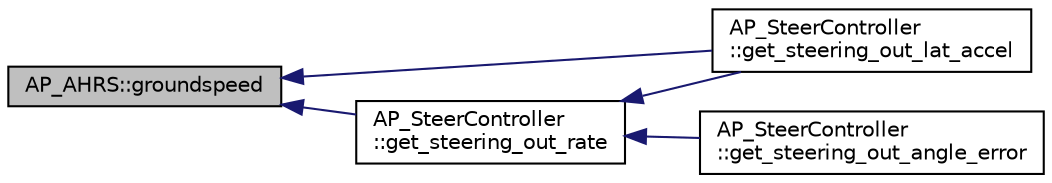 digraph "AP_AHRS::groundspeed"
{
 // INTERACTIVE_SVG=YES
  edge [fontname="Helvetica",fontsize="10",labelfontname="Helvetica",labelfontsize="10"];
  node [fontname="Helvetica",fontsize="10",shape=record];
  rankdir="LR";
  Node1 [label="AP_AHRS::groundspeed",height=0.2,width=0.4,color="black", fillcolor="grey75", style="filled" fontcolor="black"];
  Node1 -> Node2 [dir="back",color="midnightblue",fontsize="10",style="solid",fontname="Helvetica"];
  Node2 [label="AP_SteerController\l::get_steering_out_lat_accel",height=0.2,width=0.4,color="black", fillcolor="white", style="filled",URL="$classAP__SteerController.html#a6285aeb38fd5614ecd53ae0b83d162ba"];
  Node1 -> Node3 [dir="back",color="midnightblue",fontsize="10",style="solid",fontname="Helvetica"];
  Node3 [label="AP_SteerController\l::get_steering_out_rate",height=0.2,width=0.4,color="black", fillcolor="white", style="filled",URL="$classAP__SteerController.html#aaf42965b867c847976199bb550f7a529"];
  Node3 -> Node2 [dir="back",color="midnightblue",fontsize="10",style="solid",fontname="Helvetica"];
  Node3 -> Node4 [dir="back",color="midnightblue",fontsize="10",style="solid",fontname="Helvetica"];
  Node4 [label="AP_SteerController\l::get_steering_out_angle_error",height=0.2,width=0.4,color="black", fillcolor="white", style="filled",URL="$classAP__SteerController.html#a58fa2b841c4507318c4560ff237b4db9"];
}

